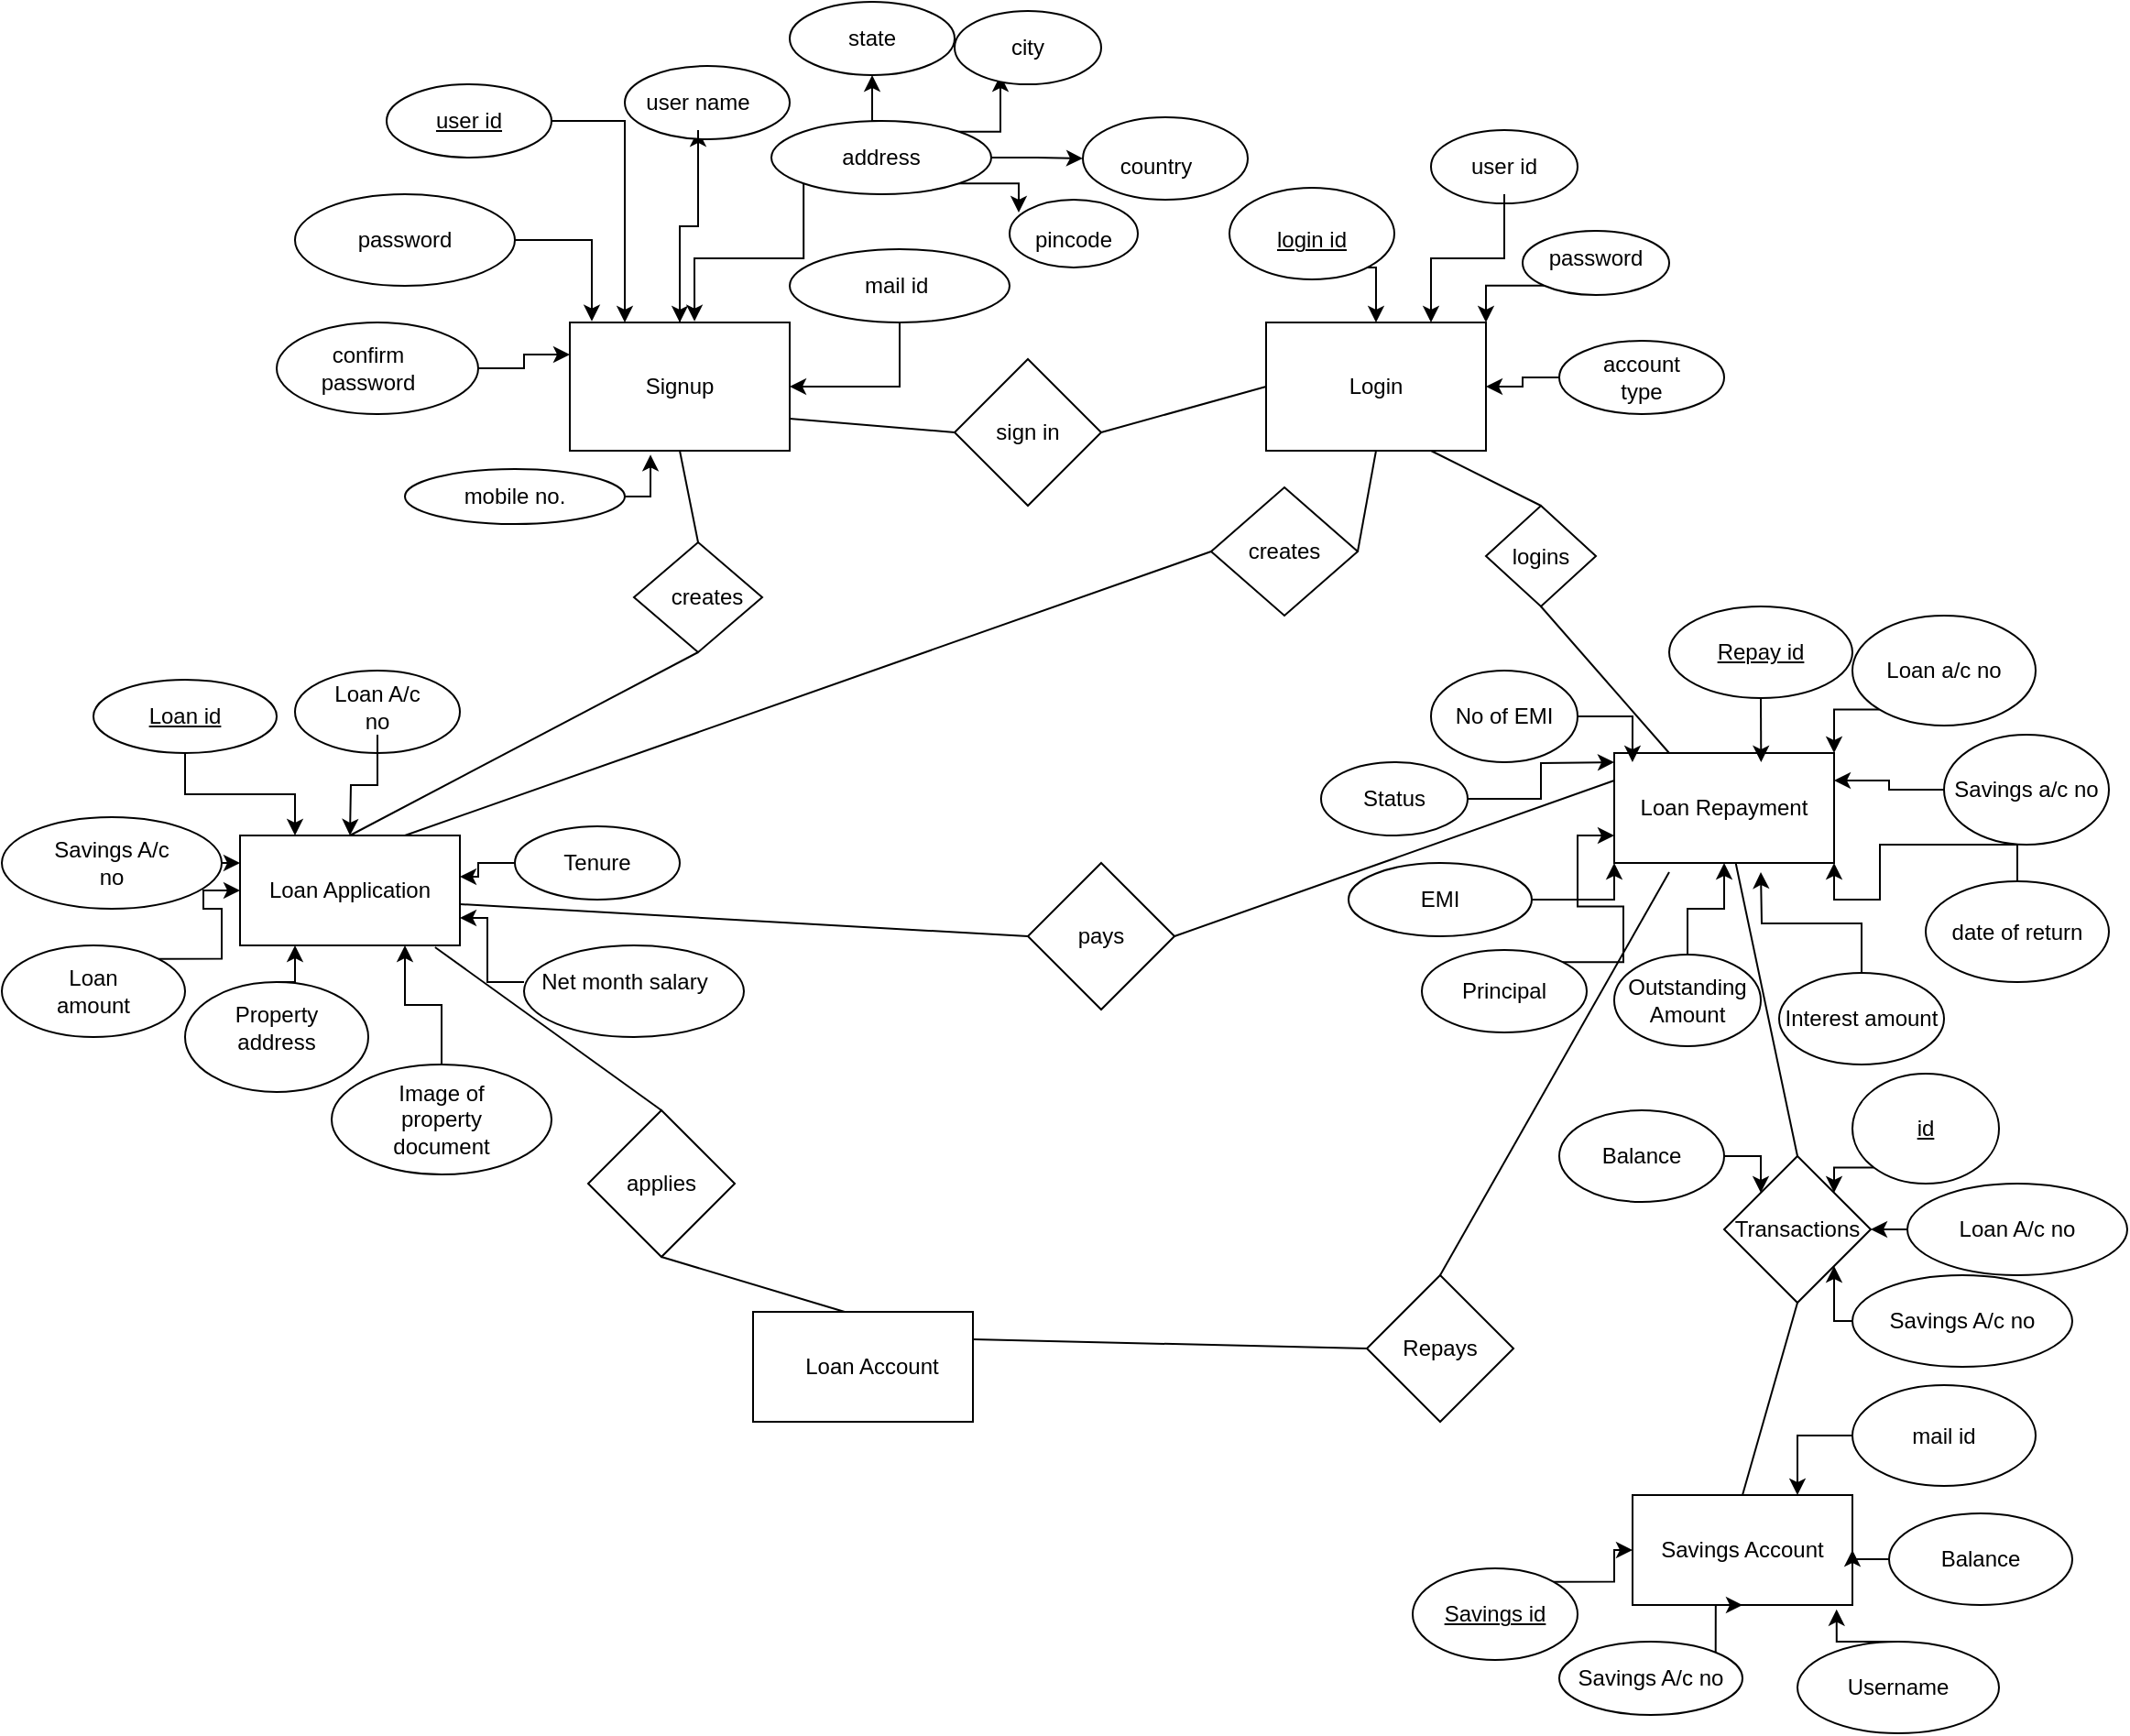 <mxfile version="20.0.4" type="device"><diagram id="R2lEEEUBdFMjLlhIrx00" name="Page-1"><mxGraphModel dx="2071" dy="1734" grid="1" gridSize="10" guides="1" tooltips="1" connect="1" arrows="1" fold="1" page="1" pageScale="1" pageWidth="850" pageHeight="1100" math="0" shadow="0" extFonts="Permanent Marker^https://fonts.googleapis.com/css?family=Permanent+Marker"><root><mxCell id="0"/><mxCell id="1" parent="0"/><mxCell id="KgPmgO-i1DSVX_klWSCo-49" value="" style="edgeStyle=orthogonalEdgeStyle;rounded=0;orthogonalLoop=1;jettySize=auto;html=1;" edge="1" parent="1" source="KgPmgO-i1DSVX_klWSCo-2" target="KgPmgO-i1DSVX_klWSCo-24"><mxGeometry relative="1" as="geometry"/></mxCell><mxCell id="KgPmgO-i1DSVX_klWSCo-2" value="" style="rounded=0;whiteSpace=wrap;html=1;" vertex="1" parent="1"><mxGeometry x="160" y="110" width="120" height="70" as="geometry"/></mxCell><mxCell id="KgPmgO-i1DSVX_klWSCo-3" value="" style="rounded=0;whiteSpace=wrap;html=1;" vertex="1" parent="1"><mxGeometry x="540" y="110" width="120" height="70" as="geometry"/></mxCell><mxCell id="KgPmgO-i1DSVX_klWSCo-4" value="" style="rounded=0;whiteSpace=wrap;html=1;" vertex="1" parent="1"><mxGeometry x="260" y="650" width="120" height="60" as="geometry"/></mxCell><mxCell id="KgPmgO-i1DSVX_klWSCo-5" value="Savings Account" style="rounded=0;whiteSpace=wrap;html=1;" vertex="1" parent="1"><mxGeometry x="740" y="750" width="120" height="60" as="geometry"/></mxCell><mxCell id="KgPmgO-i1DSVX_klWSCo-6" value="" style="rounded=0;whiteSpace=wrap;html=1;" vertex="1" parent="1"><mxGeometry x="-20" y="390" width="120" height="60" as="geometry"/></mxCell><mxCell id="KgPmgO-i1DSVX_klWSCo-7" value="" style="rounded=0;whiteSpace=wrap;html=1;" vertex="1" parent="1"><mxGeometry x="730" y="345" width="120" height="60" as="geometry"/></mxCell><mxCell id="KgPmgO-i1DSVX_klWSCo-8" value="Transactions" style="rhombus;whiteSpace=wrap;html=1;" vertex="1" parent="1"><mxGeometry x="790" y="565" width="80" height="80" as="geometry"/></mxCell><mxCell id="KgPmgO-i1DSVX_klWSCo-9" value="Signup" style="text;html=1;strokeColor=none;fillColor=none;align=center;verticalAlign=middle;whiteSpace=wrap;rounded=0;" vertex="1" parent="1"><mxGeometry x="190" y="130" width="60" height="30" as="geometry"/></mxCell><mxCell id="KgPmgO-i1DSVX_klWSCo-10" value="Login" style="text;html=1;strokeColor=none;fillColor=none;align=center;verticalAlign=middle;whiteSpace=wrap;rounded=0;" vertex="1" parent="1"><mxGeometry x="570" y="130" width="60" height="30" as="geometry"/></mxCell><mxCell id="KgPmgO-i1DSVX_klWSCo-11" value="Loan Application" style="text;html=1;strokeColor=none;fillColor=none;align=center;verticalAlign=middle;whiteSpace=wrap;rounded=0;" vertex="1" parent="1"><mxGeometry x="-20" y="405" width="120" height="30" as="geometry"/></mxCell><mxCell id="KgPmgO-i1DSVX_klWSCo-12" value="Loan Repayment" style="text;html=1;strokeColor=none;fillColor=none;align=center;verticalAlign=middle;whiteSpace=wrap;rounded=0;" vertex="1" parent="1"><mxGeometry x="740" y="360" width="100" height="30" as="geometry"/></mxCell><mxCell id="KgPmgO-i1DSVX_klWSCo-13" value="Loan Account" style="text;html=1;strokeColor=none;fillColor=none;align=center;verticalAlign=middle;whiteSpace=wrap;rounded=0;" vertex="1" parent="1"><mxGeometry x="275" y="665" width="100" height="30" as="geometry"/></mxCell><mxCell id="KgPmgO-i1DSVX_klWSCo-56" style="edgeStyle=orthogonalEdgeStyle;rounded=0;orthogonalLoop=1;jettySize=auto;html=1;exitX=1;exitY=0.5;exitDx=0;exitDy=0;entryX=0.25;entryY=0;entryDx=0;entryDy=0;" edge="1" parent="1" source="KgPmgO-i1DSVX_klWSCo-16" target="KgPmgO-i1DSVX_klWSCo-2"><mxGeometry relative="1" as="geometry"/></mxCell><mxCell id="KgPmgO-i1DSVX_klWSCo-16" value="" style="ellipse;whiteSpace=wrap;html=1;" vertex="1" parent="1"><mxGeometry x="60" y="-20" width="90" height="40" as="geometry"/></mxCell><mxCell id="KgPmgO-i1DSVX_klWSCo-17" value="" style="ellipse;whiteSpace=wrap;html=1;" vertex="1" parent="1"><mxGeometry x="190" y="-30" width="90" height="40" as="geometry"/></mxCell><mxCell id="KgPmgO-i1DSVX_klWSCo-51" style="edgeStyle=orthogonalEdgeStyle;rounded=0;orthogonalLoop=1;jettySize=auto;html=1;exitX=1;exitY=0.5;exitDx=0;exitDy=0;entryX=0.367;entryY=1.031;entryDx=0;entryDy=0;entryPerimeter=0;" edge="1" parent="1" source="KgPmgO-i1DSVX_klWSCo-18" target="KgPmgO-i1DSVX_klWSCo-2"><mxGeometry relative="1" as="geometry"/></mxCell><mxCell id="KgPmgO-i1DSVX_klWSCo-18" value="" style="ellipse;whiteSpace=wrap;html=1;" vertex="1" parent="1"><mxGeometry x="70" y="190" width="120" height="30" as="geometry"/></mxCell><mxCell id="KgPmgO-i1DSVX_klWSCo-55" style="edgeStyle=orthogonalEdgeStyle;rounded=0;orthogonalLoop=1;jettySize=auto;html=1;exitX=1;exitY=0.5;exitDx=0;exitDy=0;entryX=0.1;entryY=-0.009;entryDx=0;entryDy=0;entryPerimeter=0;" edge="1" parent="1" source="KgPmgO-i1DSVX_klWSCo-19" target="KgPmgO-i1DSVX_klWSCo-2"><mxGeometry relative="1" as="geometry"/></mxCell><mxCell id="KgPmgO-i1DSVX_klWSCo-19" value="" style="ellipse;whiteSpace=wrap;html=1;" vertex="1" parent="1"><mxGeometry x="10" y="40" width="120" height="50" as="geometry"/></mxCell><mxCell id="KgPmgO-i1DSVX_klWSCo-54" style="edgeStyle=orthogonalEdgeStyle;rounded=0;orthogonalLoop=1;jettySize=auto;html=1;entryX=0;entryY=0.25;entryDx=0;entryDy=0;" edge="1" parent="1" source="KgPmgO-i1DSVX_klWSCo-20" target="KgPmgO-i1DSVX_klWSCo-2"><mxGeometry relative="1" as="geometry"/></mxCell><mxCell id="KgPmgO-i1DSVX_klWSCo-20" value="" style="ellipse;whiteSpace=wrap;html=1;" vertex="1" parent="1"><mxGeometry y="110" width="110" height="50" as="geometry"/></mxCell><mxCell id="KgPmgO-i1DSVX_klWSCo-21" value="confirm password" style="text;html=1;strokeColor=none;fillColor=none;align=center;verticalAlign=middle;whiteSpace=wrap;rounded=0;" vertex="1" parent="1"><mxGeometry x="20" y="120" width="60" height="30" as="geometry"/></mxCell><mxCell id="KgPmgO-i1DSVX_klWSCo-22" value="password" style="text;html=1;strokeColor=none;fillColor=none;align=center;verticalAlign=middle;whiteSpace=wrap;rounded=0;" vertex="1" parent="1"><mxGeometry x="40" y="50" width="60" height="30" as="geometry"/></mxCell><mxCell id="KgPmgO-i1DSVX_klWSCo-23" value="&lt;u&gt;user id&lt;/u&gt;" style="text;html=1;strokeColor=none;fillColor=none;align=center;verticalAlign=middle;whiteSpace=wrap;rounded=0;" vertex="1" parent="1"><mxGeometry x="75" y="-15" width="60" height="30" as="geometry"/></mxCell><mxCell id="KgPmgO-i1DSVX_klWSCo-47" style="edgeStyle=orthogonalEdgeStyle;rounded=0;orthogonalLoop=1;jettySize=auto;html=1;exitX=0.5;exitY=1;exitDx=0;exitDy=0;entryX=0.5;entryY=0;entryDx=0;entryDy=0;" edge="1" parent="1" source="KgPmgO-i1DSVX_klWSCo-24" target="KgPmgO-i1DSVX_klWSCo-2"><mxGeometry relative="1" as="geometry"/></mxCell><mxCell id="KgPmgO-i1DSVX_klWSCo-24" value="user name" style="text;html=1;strokeColor=none;fillColor=none;align=center;verticalAlign=middle;whiteSpace=wrap;rounded=0;" vertex="1" parent="1"><mxGeometry x="200" y="-25" width="60" height="30" as="geometry"/></mxCell><mxCell id="KgPmgO-i1DSVX_klWSCo-25" value="mobile no." style="text;html=1;strokeColor=none;fillColor=none;align=center;verticalAlign=middle;whiteSpace=wrap;rounded=0;" vertex="1" parent="1"><mxGeometry x="100" y="190" width="60" height="30" as="geometry"/></mxCell><mxCell id="KgPmgO-i1DSVX_klWSCo-58" style="edgeStyle=orthogonalEdgeStyle;rounded=0;orthogonalLoop=1;jettySize=auto;html=1;entryX=1;entryY=0.5;entryDx=0;entryDy=0;" edge="1" parent="1" source="KgPmgO-i1DSVX_klWSCo-26" target="KgPmgO-i1DSVX_klWSCo-2"><mxGeometry relative="1" as="geometry"/></mxCell><mxCell id="KgPmgO-i1DSVX_klWSCo-26" value="" style="ellipse;whiteSpace=wrap;html=1;" vertex="1" parent="1"><mxGeometry x="280" y="70" width="120" height="40" as="geometry"/></mxCell><mxCell id="KgPmgO-i1DSVX_klWSCo-27" value="mail id&amp;nbsp;" style="text;html=1;strokeColor=none;fillColor=none;align=center;verticalAlign=middle;whiteSpace=wrap;rounded=0;" vertex="1" parent="1"><mxGeometry x="310" y="75" width="60" height="30" as="geometry"/></mxCell><mxCell id="KgPmgO-i1DSVX_klWSCo-34" style="edgeStyle=orthogonalEdgeStyle;rounded=0;orthogonalLoop=1;jettySize=auto;html=1;exitX=0.5;exitY=0;exitDx=0;exitDy=0;entryX=0.5;entryY=1;entryDx=0;entryDy=0;" edge="1" parent="1" source="KgPmgO-i1DSVX_klWSCo-28" target="KgPmgO-i1DSVX_klWSCo-32"><mxGeometry relative="1" as="geometry"/></mxCell><mxCell id="KgPmgO-i1DSVX_klWSCo-39" style="edgeStyle=orthogonalEdgeStyle;rounded=0;orthogonalLoop=1;jettySize=auto;html=1;exitX=1;exitY=0;exitDx=0;exitDy=0;entryX=0.25;entryY=1;entryDx=0;entryDy=0;" edge="1" parent="1" source="KgPmgO-i1DSVX_klWSCo-28" target="KgPmgO-i1DSVX_klWSCo-36"><mxGeometry relative="1" as="geometry"/></mxCell><mxCell id="KgPmgO-i1DSVX_klWSCo-43" style="edgeStyle=orthogonalEdgeStyle;rounded=0;orthogonalLoop=1;jettySize=auto;html=1;exitX=1;exitY=0.5;exitDx=0;exitDy=0;entryX=0;entryY=0.5;entryDx=0;entryDy=0;" edge="1" parent="1" source="KgPmgO-i1DSVX_klWSCo-28" target="KgPmgO-i1DSVX_klWSCo-37"><mxGeometry relative="1" as="geometry"/></mxCell><mxCell id="KgPmgO-i1DSVX_klWSCo-46" style="edgeStyle=orthogonalEdgeStyle;rounded=0;orthogonalLoop=1;jettySize=auto;html=1;exitX=1;exitY=1;exitDx=0;exitDy=0;entryX=0;entryY=0;entryDx=0;entryDy=0;" edge="1" parent="1" source="KgPmgO-i1DSVX_klWSCo-28" target="KgPmgO-i1DSVX_klWSCo-45"><mxGeometry relative="1" as="geometry"/></mxCell><mxCell id="KgPmgO-i1DSVX_klWSCo-48" style="edgeStyle=orthogonalEdgeStyle;rounded=0;orthogonalLoop=1;jettySize=auto;html=1;exitX=0;exitY=1;exitDx=0;exitDy=0;entryX=0.567;entryY=-0.009;entryDx=0;entryDy=0;entryPerimeter=0;" edge="1" parent="1" source="KgPmgO-i1DSVX_klWSCo-28" target="KgPmgO-i1DSVX_klWSCo-2"><mxGeometry relative="1" as="geometry"><mxPoint x="230" y="100" as="targetPoint"/></mxGeometry></mxCell><mxCell id="KgPmgO-i1DSVX_klWSCo-28" value="" style="ellipse;whiteSpace=wrap;html=1;" vertex="1" parent="1"><mxGeometry x="270" width="120" height="40" as="geometry"/></mxCell><mxCell id="KgPmgO-i1DSVX_klWSCo-29" value="address" style="text;html=1;strokeColor=none;fillColor=none;align=center;verticalAlign=middle;whiteSpace=wrap;rounded=0;" vertex="1" parent="1"><mxGeometry x="300" y="5" width="60" height="30" as="geometry"/></mxCell><mxCell id="KgPmgO-i1DSVX_klWSCo-32" value="state" style="ellipse;whiteSpace=wrap;html=1;" vertex="1" parent="1"><mxGeometry x="280" y="-65" width="90" height="40" as="geometry"/></mxCell><mxCell id="KgPmgO-i1DSVX_klWSCo-35" value="" style="ellipse;whiteSpace=wrap;html=1;" vertex="1" parent="1"><mxGeometry x="370" y="-60" width="80" height="40" as="geometry"/></mxCell><mxCell id="KgPmgO-i1DSVX_klWSCo-36" value="city" style="text;html=1;strokeColor=none;fillColor=none;align=center;verticalAlign=middle;whiteSpace=wrap;rounded=0;" vertex="1" parent="1"><mxGeometry x="380" y="-55" width="60" height="30" as="geometry"/></mxCell><mxCell id="KgPmgO-i1DSVX_klWSCo-37" value="" style="ellipse;whiteSpace=wrap;html=1;" vertex="1" parent="1"><mxGeometry x="440" y="-2" width="90" height="45" as="geometry"/></mxCell><mxCell id="KgPmgO-i1DSVX_klWSCo-38" value="country" style="text;html=1;strokeColor=none;fillColor=none;align=center;verticalAlign=middle;whiteSpace=wrap;rounded=0;" vertex="1" parent="1"><mxGeometry x="450" y="10" width="60" height="30" as="geometry"/></mxCell><mxCell id="KgPmgO-i1DSVX_klWSCo-44" value="" style="ellipse;whiteSpace=wrap;html=1;" vertex="1" parent="1"><mxGeometry x="400" y="43" width="70" height="37" as="geometry"/></mxCell><mxCell id="KgPmgO-i1DSVX_klWSCo-45" value="pincode" style="text;html=1;strokeColor=none;fillColor=none;align=center;verticalAlign=middle;whiteSpace=wrap;rounded=0;" vertex="1" parent="1"><mxGeometry x="405" y="50" width="60" height="30" as="geometry"/></mxCell><mxCell id="KgPmgO-i1DSVX_klWSCo-88" style="edgeStyle=orthogonalEdgeStyle;rounded=0;orthogonalLoop=1;jettySize=auto;html=1;exitX=0.5;exitY=1;exitDx=0;exitDy=0;entryX=0.25;entryY=0;entryDx=0;entryDy=0;" edge="1" parent="1" source="KgPmgO-i1DSVX_klWSCo-59" target="KgPmgO-i1DSVX_klWSCo-6"><mxGeometry relative="1" as="geometry"/></mxCell><mxCell id="KgPmgO-i1DSVX_klWSCo-59" value="" style="ellipse;whiteSpace=wrap;html=1;" vertex="1" parent="1"><mxGeometry x="-100" y="305" width="100" height="40" as="geometry"/></mxCell><mxCell id="KgPmgO-i1DSVX_klWSCo-60" value="" style="ellipse;whiteSpace=wrap;html=1;" vertex="1" parent="1"><mxGeometry x="10" y="300" width="90" height="45" as="geometry"/></mxCell><mxCell id="KgPmgO-i1DSVX_klWSCo-102" style="edgeStyle=orthogonalEdgeStyle;rounded=0;orthogonalLoop=1;jettySize=auto;html=1;exitX=1;exitY=0.5;exitDx=0;exitDy=0;entryX=0;entryY=0;entryDx=0;entryDy=0;" edge="1" parent="1" source="KgPmgO-i1DSVX_klWSCo-61" target="KgPmgO-i1DSVX_klWSCo-11"><mxGeometry relative="1" as="geometry"/></mxCell><mxCell id="KgPmgO-i1DSVX_klWSCo-61" value="" style="ellipse;whiteSpace=wrap;html=1;" vertex="1" parent="1"><mxGeometry x="-150" y="380" width="120" height="50" as="geometry"/></mxCell><mxCell id="KgPmgO-i1DSVX_klWSCo-62" value="" style="rhombus;whiteSpace=wrap;html=1;" vertex="1" parent="1"><mxGeometry x="195" y="230" width="70" height="60" as="geometry"/></mxCell><mxCell id="KgPmgO-i1DSVX_klWSCo-63" value="" style="endArrow=none;html=1;rounded=0;entryX=0.5;entryY=1;entryDx=0;entryDy=0;exitX=0.5;exitY=0;exitDx=0;exitDy=0;" edge="1" parent="1" source="KgPmgO-i1DSVX_klWSCo-62" target="KgPmgO-i1DSVX_klWSCo-2"><mxGeometry width="50" height="50" relative="1" as="geometry"><mxPoint x="210" y="240" as="sourcePoint"/><mxPoint x="260" y="190" as="targetPoint"/></mxGeometry></mxCell><mxCell id="KgPmgO-i1DSVX_klWSCo-64" value="" style="endArrow=none;html=1;rounded=0;entryX=0.5;entryY=1;entryDx=0;entryDy=0;exitX=0.5;exitY=0;exitDx=0;exitDy=0;" edge="1" parent="1" source="KgPmgO-i1DSVX_klWSCo-6" target="KgPmgO-i1DSVX_klWSCo-62"><mxGeometry width="50" height="50" relative="1" as="geometry"><mxPoint x="210" y="340" as="sourcePoint"/><mxPoint x="260" y="290" as="targetPoint"/></mxGeometry></mxCell><mxCell id="KgPmgO-i1DSVX_klWSCo-65" value="creates" style="text;html=1;strokeColor=none;fillColor=none;align=center;verticalAlign=middle;whiteSpace=wrap;rounded=0;" vertex="1" parent="1"><mxGeometry x="205" y="245" width="60" height="30" as="geometry"/></mxCell><mxCell id="KgPmgO-i1DSVX_klWSCo-66" value="" style="rhombus;whiteSpace=wrap;html=1;" vertex="1" parent="1"><mxGeometry x="370" y="130" width="80" height="80" as="geometry"/></mxCell><mxCell id="KgPmgO-i1DSVX_klWSCo-67" value="sign in" style="text;html=1;strokeColor=none;fillColor=none;align=center;verticalAlign=middle;whiteSpace=wrap;rounded=0;" vertex="1" parent="1"><mxGeometry x="380" y="155" width="60" height="30" as="geometry"/></mxCell><mxCell id="KgPmgO-i1DSVX_klWSCo-68" value="" style="endArrow=none;html=1;rounded=0;exitX=1;exitY=0.75;exitDx=0;exitDy=0;entryX=0;entryY=0.5;entryDx=0;entryDy=0;" edge="1" parent="1" source="KgPmgO-i1DSVX_klWSCo-2" target="KgPmgO-i1DSVX_klWSCo-66"><mxGeometry width="50" height="50" relative="1" as="geometry"><mxPoint x="310" y="210" as="sourcePoint"/><mxPoint x="360" y="160" as="targetPoint"/></mxGeometry></mxCell><mxCell id="KgPmgO-i1DSVX_klWSCo-69" value="" style="endArrow=none;html=1;rounded=0;exitX=1;exitY=0.5;exitDx=0;exitDy=0;entryX=0;entryY=0.5;entryDx=0;entryDy=0;" edge="1" parent="1" source="KgPmgO-i1DSVX_klWSCo-66" target="KgPmgO-i1DSVX_klWSCo-3"><mxGeometry width="50" height="50" relative="1" as="geometry"><mxPoint x="460" y="200" as="sourcePoint"/><mxPoint x="510" y="150" as="targetPoint"/></mxGeometry></mxCell><mxCell id="KgPmgO-i1DSVX_klWSCo-70" value="" style="rhombus;whiteSpace=wrap;html=1;" vertex="1" parent="1"><mxGeometry x="510" y="200" width="80" height="70" as="geometry"/></mxCell><mxCell id="KgPmgO-i1DSVX_klWSCo-71" value="creates" style="text;html=1;strokeColor=none;fillColor=none;align=center;verticalAlign=middle;whiteSpace=wrap;rounded=0;" vertex="1" parent="1"><mxGeometry x="520" y="220" width="60" height="30" as="geometry"/></mxCell><mxCell id="KgPmgO-i1DSVX_klWSCo-72" value="" style="endArrow=none;html=1;rounded=0;entryX=0.5;entryY=1;entryDx=0;entryDy=0;exitX=1;exitY=0.5;exitDx=0;exitDy=0;" edge="1" parent="1" source="KgPmgO-i1DSVX_klWSCo-70" target="KgPmgO-i1DSVX_klWSCo-3"><mxGeometry width="50" height="50" relative="1" as="geometry"><mxPoint x="580" y="220" as="sourcePoint"/><mxPoint x="630" y="170" as="targetPoint"/></mxGeometry></mxCell><mxCell id="KgPmgO-i1DSVX_klWSCo-73" value="" style="endArrow=none;html=1;rounded=0;entryX=0;entryY=0.5;entryDx=0;entryDy=0;exitX=0.75;exitY=0;exitDx=0;exitDy=0;" edge="1" parent="1" source="KgPmgO-i1DSVX_klWSCo-6" target="KgPmgO-i1DSVX_klWSCo-70"><mxGeometry width="50" height="50" relative="1" as="geometry"><mxPoint x="500" y="310" as="sourcePoint"/><mxPoint x="540" y="270" as="targetPoint"/></mxGeometry></mxCell><mxCell id="KgPmgO-i1DSVX_klWSCo-74" value="&lt;u&gt;Loan id&lt;/u&gt;" style="text;html=1;strokeColor=none;fillColor=none;align=center;verticalAlign=middle;whiteSpace=wrap;rounded=0;" vertex="1" parent="1"><mxGeometry x="-80" y="310" width="60" height="30" as="geometry"/></mxCell><mxCell id="KgPmgO-i1DSVX_klWSCo-89" style="edgeStyle=orthogonalEdgeStyle;rounded=0;orthogonalLoop=1;jettySize=auto;html=1;" edge="1" parent="1" source="KgPmgO-i1DSVX_klWSCo-75"><mxGeometry relative="1" as="geometry"><mxPoint x="40" y="390" as="targetPoint"/></mxGeometry></mxCell><mxCell id="KgPmgO-i1DSVX_klWSCo-75" value="Loan A/c no" style="text;html=1;strokeColor=none;fillColor=none;align=center;verticalAlign=middle;whiteSpace=wrap;rounded=0;" vertex="1" parent="1"><mxGeometry x="25" y="305" width="60" height="30" as="geometry"/></mxCell><mxCell id="KgPmgO-i1DSVX_klWSCo-76" value="Savings A/c no" style="text;html=1;strokeColor=none;fillColor=none;align=center;verticalAlign=middle;whiteSpace=wrap;rounded=0;" vertex="1" parent="1"><mxGeometry x="-130" y="390" width="80" height="30" as="geometry"/></mxCell><mxCell id="KgPmgO-i1DSVX_klWSCo-101" style="edgeStyle=orthogonalEdgeStyle;rounded=0;orthogonalLoop=1;jettySize=auto;html=1;exitX=1;exitY=0;exitDx=0;exitDy=0;" edge="1" parent="1" source="KgPmgO-i1DSVX_klWSCo-78" target="KgPmgO-i1DSVX_klWSCo-6"><mxGeometry relative="1" as="geometry"/></mxCell><mxCell id="KgPmgO-i1DSVX_klWSCo-78" value="" style="ellipse;whiteSpace=wrap;html=1;" vertex="1" parent="1"><mxGeometry x="-150" y="450" width="100" height="50" as="geometry"/></mxCell><mxCell id="KgPmgO-i1DSVX_klWSCo-79" value="Loan amount" style="text;html=1;strokeColor=none;fillColor=none;align=center;verticalAlign=middle;whiteSpace=wrap;rounded=0;" vertex="1" parent="1"><mxGeometry x="-130" y="460" width="60" height="30" as="geometry"/></mxCell><mxCell id="KgPmgO-i1DSVX_klWSCo-100" style="edgeStyle=orthogonalEdgeStyle;rounded=0;orthogonalLoop=1;jettySize=auto;html=1;exitX=0.5;exitY=0;exitDx=0;exitDy=0;entryX=0.25;entryY=1;entryDx=0;entryDy=0;" edge="1" parent="1" source="KgPmgO-i1DSVX_klWSCo-80" target="KgPmgO-i1DSVX_klWSCo-6"><mxGeometry relative="1" as="geometry"/></mxCell><mxCell id="KgPmgO-i1DSVX_klWSCo-80" value="" style="ellipse;whiteSpace=wrap;html=1;" vertex="1" parent="1"><mxGeometry x="-50" y="470" width="100" height="60" as="geometry"/></mxCell><mxCell id="KgPmgO-i1DSVX_klWSCo-81" value="Property address" style="text;html=1;strokeColor=none;fillColor=none;align=center;verticalAlign=middle;whiteSpace=wrap;rounded=0;" vertex="1" parent="1"><mxGeometry x="-30" y="480" width="60" height="30" as="geometry"/></mxCell><mxCell id="KgPmgO-i1DSVX_klWSCo-105" style="edgeStyle=orthogonalEdgeStyle;rounded=0;orthogonalLoop=1;jettySize=auto;html=1;entryX=1;entryY=0.25;entryDx=0;entryDy=0;" edge="1" parent="1" source="KgPmgO-i1DSVX_klWSCo-82" target="KgPmgO-i1DSVX_klWSCo-11"><mxGeometry relative="1" as="geometry"/></mxCell><mxCell id="KgPmgO-i1DSVX_klWSCo-82" value="" style="ellipse;whiteSpace=wrap;html=1;" vertex="1" parent="1"><mxGeometry x="130" y="385" width="90" height="40" as="geometry"/></mxCell><mxCell id="KgPmgO-i1DSVX_klWSCo-83" value="Tenure" style="text;html=1;strokeColor=none;fillColor=none;align=center;verticalAlign=middle;whiteSpace=wrap;rounded=0;" vertex="1" parent="1"><mxGeometry x="145" y="390" width="60" height="30" as="geometry"/></mxCell><mxCell id="KgPmgO-i1DSVX_klWSCo-84" value="" style="ellipse;whiteSpace=wrap;html=1;" vertex="1" parent="1"><mxGeometry x="135" y="450" width="120" height="50" as="geometry"/></mxCell><mxCell id="KgPmgO-i1DSVX_klWSCo-98" style="edgeStyle=orthogonalEdgeStyle;rounded=0;orthogonalLoop=1;jettySize=auto;html=1;entryX=1;entryY=0.75;entryDx=0;entryDy=0;" edge="1" parent="1" source="KgPmgO-i1DSVX_klWSCo-85" target="KgPmgO-i1DSVX_klWSCo-6"><mxGeometry relative="1" as="geometry"/></mxCell><mxCell id="KgPmgO-i1DSVX_klWSCo-85" value="Net month salary" style="text;html=1;strokeColor=none;fillColor=none;align=center;verticalAlign=middle;whiteSpace=wrap;rounded=0;" vertex="1" parent="1"><mxGeometry x="135" y="455" width="110" height="30" as="geometry"/></mxCell><mxCell id="KgPmgO-i1DSVX_klWSCo-99" style="edgeStyle=orthogonalEdgeStyle;rounded=0;orthogonalLoop=1;jettySize=auto;html=1;entryX=0.75;entryY=1;entryDx=0;entryDy=0;" edge="1" parent="1" source="KgPmgO-i1DSVX_klWSCo-86" target="KgPmgO-i1DSVX_klWSCo-6"><mxGeometry relative="1" as="geometry"/></mxCell><mxCell id="KgPmgO-i1DSVX_klWSCo-86" value="" style="ellipse;whiteSpace=wrap;html=1;" vertex="1" parent="1"><mxGeometry x="30" y="515" width="120" height="60" as="geometry"/></mxCell><mxCell id="KgPmgO-i1DSVX_klWSCo-87" value="Image of property document" style="text;html=1;strokeColor=none;fillColor=none;align=center;verticalAlign=middle;whiteSpace=wrap;rounded=0;" vertex="1" parent="1"><mxGeometry x="50" y="530" width="80" height="30" as="geometry"/></mxCell><mxCell id="KgPmgO-i1DSVX_klWSCo-106" value="" style="rhombus;whiteSpace=wrap;html=1;" vertex="1" parent="1"><mxGeometry x="170" y="540" width="80" height="80" as="geometry"/></mxCell><mxCell id="KgPmgO-i1DSVX_klWSCo-107" value="applies" style="text;html=1;strokeColor=none;fillColor=none;align=center;verticalAlign=middle;whiteSpace=wrap;rounded=0;" vertex="1" parent="1"><mxGeometry x="180" y="565" width="60" height="30" as="geometry"/></mxCell><mxCell id="KgPmgO-i1DSVX_klWSCo-108" value="" style="endArrow=none;html=1;rounded=0;entryX=0.887;entryY=1.017;entryDx=0;entryDy=0;entryPerimeter=0;" edge="1" parent="1" target="KgPmgO-i1DSVX_klWSCo-6"><mxGeometry width="50" height="50" relative="1" as="geometry"><mxPoint x="210" y="540" as="sourcePoint"/><mxPoint x="300" y="520" as="targetPoint"/></mxGeometry></mxCell><mxCell id="KgPmgO-i1DSVX_klWSCo-109" value="" style="endArrow=none;html=1;rounded=0;entryX=0.5;entryY=1;entryDx=0;entryDy=0;" edge="1" parent="1" target="KgPmgO-i1DSVX_klWSCo-106"><mxGeometry width="50" height="50" relative="1" as="geometry"><mxPoint x="310" y="650" as="sourcePoint"/><mxPoint x="370" y="570" as="targetPoint"/></mxGeometry></mxCell><mxCell id="KgPmgO-i1DSVX_klWSCo-124" style="edgeStyle=orthogonalEdgeStyle;rounded=0;orthogonalLoop=1;jettySize=auto;html=1;exitX=0;exitY=1;exitDx=0;exitDy=0;entryX=1;entryY=0;entryDx=0;entryDy=0;" edge="1" parent="1" source="KgPmgO-i1DSVX_klWSCo-110" target="KgPmgO-i1DSVX_klWSCo-3"><mxGeometry relative="1" as="geometry"/></mxCell><mxCell id="KgPmgO-i1DSVX_klWSCo-110" value="" style="ellipse;whiteSpace=wrap;html=1;" vertex="1" parent="1"><mxGeometry x="680" y="60" width="80" height="35" as="geometry"/></mxCell><mxCell id="KgPmgO-i1DSVX_klWSCo-111" value="" style="ellipse;whiteSpace=wrap;html=1;" vertex="1" parent="1"><mxGeometry x="630" y="5" width="80" height="40" as="geometry"/></mxCell><mxCell id="KgPmgO-i1DSVX_klWSCo-126" style="edgeStyle=orthogonalEdgeStyle;rounded=0;orthogonalLoop=1;jettySize=auto;html=1;exitX=0;exitY=0.5;exitDx=0;exitDy=0;" edge="1" parent="1" source="KgPmgO-i1DSVX_klWSCo-112" target="KgPmgO-i1DSVX_klWSCo-3"><mxGeometry relative="1" as="geometry"/></mxCell><mxCell id="KgPmgO-i1DSVX_klWSCo-112" value="" style="ellipse;whiteSpace=wrap;html=1;" vertex="1" parent="1"><mxGeometry x="700" y="120" width="90" height="40" as="geometry"/></mxCell><mxCell id="KgPmgO-i1DSVX_klWSCo-113" value="" style="ellipse;whiteSpace=wrap;html=1;" vertex="1" parent="1"><mxGeometry x="520" y="36.5" width="90" height="50" as="geometry"/></mxCell><mxCell id="KgPmgO-i1DSVX_klWSCo-128" style="edgeStyle=orthogonalEdgeStyle;rounded=0;orthogonalLoop=1;jettySize=auto;html=1;exitX=1;exitY=1;exitDx=0;exitDy=0;entryX=0.5;entryY=0;entryDx=0;entryDy=0;" edge="1" parent="1" source="KgPmgO-i1DSVX_klWSCo-115" target="KgPmgO-i1DSVX_klWSCo-3"><mxGeometry relative="1" as="geometry"/></mxCell><mxCell id="KgPmgO-i1DSVX_klWSCo-115" value="&lt;u&gt;login id&lt;/u&gt;" style="text;html=1;strokeColor=none;fillColor=none;align=center;verticalAlign=middle;whiteSpace=wrap;rounded=0;" vertex="1" parent="1"><mxGeometry x="535" y="50" width="60" height="30" as="geometry"/></mxCell><mxCell id="KgPmgO-i1DSVX_klWSCo-121" style="edgeStyle=orthogonalEdgeStyle;rounded=0;orthogonalLoop=1;jettySize=auto;html=1;entryX=0.75;entryY=0;entryDx=0;entryDy=0;" edge="1" parent="1" source="KgPmgO-i1DSVX_klWSCo-116" target="KgPmgO-i1DSVX_klWSCo-3"><mxGeometry relative="1" as="geometry"/></mxCell><mxCell id="KgPmgO-i1DSVX_klWSCo-116" value="user id" style="text;html=1;strokeColor=none;fillColor=none;align=center;verticalAlign=middle;whiteSpace=wrap;rounded=0;" vertex="1" parent="1"><mxGeometry x="640" y="10" width="60" height="30" as="geometry"/></mxCell><mxCell id="KgPmgO-i1DSVX_klWSCo-117" value="password" style="text;html=1;strokeColor=none;fillColor=none;align=center;verticalAlign=middle;whiteSpace=wrap;rounded=0;" vertex="1" parent="1"><mxGeometry x="690" y="60" width="60" height="30" as="geometry"/></mxCell><mxCell id="KgPmgO-i1DSVX_klWSCo-118" value="account type" style="text;html=1;strokeColor=none;fillColor=none;align=center;verticalAlign=middle;whiteSpace=wrap;rounded=0;" vertex="1" parent="1"><mxGeometry x="715" y="125" width="60" height="30" as="geometry"/></mxCell><mxCell id="KgPmgO-i1DSVX_klWSCo-129" value="Text" style="text;html=1;strokeColor=none;fillColor=none;align=center;verticalAlign=middle;whiteSpace=wrap;rounded=0;" vertex="1" parent="1"><mxGeometry x="420" y="430" width="60" height="30" as="geometry"/></mxCell><mxCell id="KgPmgO-i1DSVX_klWSCo-130" value="" style="rhombus;whiteSpace=wrap;html=1;" vertex="1" parent="1"><mxGeometry x="660" y="210" width="60" height="55" as="geometry"/></mxCell><mxCell id="KgPmgO-i1DSVX_klWSCo-131" value="logins" style="text;html=1;strokeColor=none;fillColor=none;align=center;verticalAlign=middle;whiteSpace=wrap;rounded=0;" vertex="1" parent="1"><mxGeometry x="660" y="223" width="60" height="30" as="geometry"/></mxCell><mxCell id="KgPmgO-i1DSVX_klWSCo-132" value="" style="endArrow=none;html=1;rounded=0;entryX=0.75;entryY=1;entryDx=0;entryDy=0;exitX=0.5;exitY=0;exitDx=0;exitDy=0;" edge="1" parent="1" source="KgPmgO-i1DSVX_klWSCo-130" target="KgPmgO-i1DSVX_klWSCo-3"><mxGeometry width="50" height="50" relative="1" as="geometry"><mxPoint x="640" y="240" as="sourcePoint"/><mxPoint x="690" y="190" as="targetPoint"/></mxGeometry></mxCell><mxCell id="KgPmgO-i1DSVX_klWSCo-133" value="" style="endArrow=none;html=1;rounded=0;entryX=0.5;entryY=1;entryDx=0;entryDy=0;exitX=0.25;exitY=0;exitDx=0;exitDy=0;" edge="1" parent="1" source="KgPmgO-i1DSVX_klWSCo-7" target="KgPmgO-i1DSVX_klWSCo-130"><mxGeometry width="50" height="50" relative="1" as="geometry"><mxPoint x="690" y="330" as="sourcePoint"/><mxPoint x="740" y="270" as="targetPoint"/></mxGeometry></mxCell><mxCell id="KgPmgO-i1DSVX_klWSCo-134" value="pays" style="rhombus;whiteSpace=wrap;html=1;" vertex="1" parent="1"><mxGeometry x="410" y="405" width="80" height="80" as="geometry"/></mxCell><mxCell id="KgPmgO-i1DSVX_klWSCo-135" value="" style="endArrow=none;html=1;rounded=0;exitX=1;exitY=0.75;exitDx=0;exitDy=0;entryX=0;entryY=0.5;entryDx=0;entryDy=0;" edge="1" parent="1" source="KgPmgO-i1DSVX_klWSCo-11" target="KgPmgO-i1DSVX_klWSCo-134"><mxGeometry width="50" height="50" relative="1" as="geometry"><mxPoint x="300" y="450" as="sourcePoint"/><mxPoint x="350" y="400" as="targetPoint"/></mxGeometry></mxCell><mxCell id="KgPmgO-i1DSVX_klWSCo-137" value="" style="endArrow=none;html=1;rounded=0;exitX=1;exitY=0.5;exitDx=0;exitDy=0;entryX=0;entryY=0.25;entryDx=0;entryDy=0;" edge="1" parent="1" source="KgPmgO-i1DSVX_klWSCo-134" target="KgPmgO-i1DSVX_klWSCo-7"><mxGeometry width="50" height="50" relative="1" as="geometry"><mxPoint x="500" y="450" as="sourcePoint"/><mxPoint x="550" y="400" as="targetPoint"/></mxGeometry></mxCell><mxCell id="KgPmgO-i1DSVX_klWSCo-151" style="edgeStyle=orthogonalEdgeStyle;rounded=0;orthogonalLoop=1;jettySize=auto;html=1;exitX=1;exitY=0.5;exitDx=0;exitDy=0;entryX=0;entryY=1;entryDx=0;entryDy=0;" edge="1" parent="1" source="KgPmgO-i1DSVX_klWSCo-138" target="KgPmgO-i1DSVX_klWSCo-7"><mxGeometry relative="1" as="geometry"/></mxCell><mxCell id="KgPmgO-i1DSVX_klWSCo-138" value="EMI" style="ellipse;whiteSpace=wrap;html=1;" vertex="1" parent="1"><mxGeometry x="585" y="405" width="100" height="40" as="geometry"/></mxCell><mxCell id="KgPmgO-i1DSVX_klWSCo-155" style="edgeStyle=orthogonalEdgeStyle;rounded=0;orthogonalLoop=1;jettySize=auto;html=1;exitX=0.5;exitY=0;exitDx=0;exitDy=0;entryX=1;entryY=1;entryDx=0;entryDy=0;" edge="1" parent="1" source="KgPmgO-i1DSVX_klWSCo-139" target="KgPmgO-i1DSVX_klWSCo-7"><mxGeometry relative="1" as="geometry"/></mxCell><mxCell id="KgPmgO-i1DSVX_klWSCo-139" value="date of return" style="ellipse;whiteSpace=wrap;html=1;" vertex="1" parent="1"><mxGeometry x="900" y="415" width="100" height="55" as="geometry"/></mxCell><mxCell id="KgPmgO-i1DSVX_klWSCo-156" style="edgeStyle=orthogonalEdgeStyle;rounded=0;orthogonalLoop=1;jettySize=auto;html=1;exitX=0;exitY=0.5;exitDx=0;exitDy=0;entryX=1;entryY=0.25;entryDx=0;entryDy=0;" edge="1" parent="1" source="KgPmgO-i1DSVX_klWSCo-140" target="KgPmgO-i1DSVX_klWSCo-7"><mxGeometry relative="1" as="geometry"><mxPoint x="860" y="364.824" as="targetPoint"/></mxGeometry></mxCell><mxCell id="KgPmgO-i1DSVX_klWSCo-140" value="Savings a/c no" style="ellipse;whiteSpace=wrap;html=1;" vertex="1" parent="1"><mxGeometry x="910" y="335" width="90" height="60" as="geometry"/></mxCell><mxCell id="KgPmgO-i1DSVX_klWSCo-157" style="edgeStyle=orthogonalEdgeStyle;rounded=0;orthogonalLoop=1;jettySize=auto;html=1;exitX=0;exitY=1;exitDx=0;exitDy=0;entryX=1;entryY=0;entryDx=0;entryDy=0;" edge="1" parent="1" source="KgPmgO-i1DSVX_klWSCo-141" target="KgPmgO-i1DSVX_klWSCo-7"><mxGeometry relative="1" as="geometry"/></mxCell><mxCell id="KgPmgO-i1DSVX_klWSCo-141" value="Loan a/c no" style="ellipse;whiteSpace=wrap;html=1;" vertex="1" parent="1"><mxGeometry x="860" y="270" width="100" height="60" as="geometry"/></mxCell><mxCell id="KgPmgO-i1DSVX_klWSCo-158" style="edgeStyle=orthogonalEdgeStyle;rounded=0;orthogonalLoop=1;jettySize=auto;html=1;exitX=0.5;exitY=1;exitDx=0;exitDy=0;entryX=0.668;entryY=0.083;entryDx=0;entryDy=0;entryPerimeter=0;" edge="1" parent="1" source="KgPmgO-i1DSVX_klWSCo-142" target="KgPmgO-i1DSVX_klWSCo-7"><mxGeometry relative="1" as="geometry"/></mxCell><mxCell id="KgPmgO-i1DSVX_klWSCo-142" value="&lt;u&gt;Repay id&lt;/u&gt;" style="ellipse;whiteSpace=wrap;html=1;shadow=0;" vertex="1" parent="1"><mxGeometry x="760" y="265" width="100" height="50" as="geometry"/></mxCell><mxCell id="KgPmgO-i1DSVX_klWSCo-149" style="edgeStyle=orthogonalEdgeStyle;rounded=0;orthogonalLoop=1;jettySize=auto;html=1;exitX=1;exitY=0.5;exitDx=0;exitDy=0;entryX=0.083;entryY=0.083;entryDx=0;entryDy=0;entryPerimeter=0;" edge="1" parent="1" source="KgPmgO-i1DSVX_klWSCo-143" target="KgPmgO-i1DSVX_klWSCo-7"><mxGeometry relative="1" as="geometry"/></mxCell><mxCell id="KgPmgO-i1DSVX_klWSCo-143" value="No of EMI" style="ellipse;whiteSpace=wrap;html=1;shadow=0;" vertex="1" parent="1"><mxGeometry x="630" y="300" width="80" height="50" as="geometry"/></mxCell><mxCell id="KgPmgO-i1DSVX_klWSCo-153" style="edgeStyle=orthogonalEdgeStyle;rounded=0;orthogonalLoop=1;jettySize=auto;html=1;exitX=1;exitY=0;exitDx=0;exitDy=0;entryX=0;entryY=0.75;entryDx=0;entryDy=0;" edge="1" parent="1" source="KgPmgO-i1DSVX_klWSCo-144" target="KgPmgO-i1DSVX_klWSCo-7"><mxGeometry relative="1" as="geometry"/></mxCell><mxCell id="KgPmgO-i1DSVX_klWSCo-144" value="Principal" style="ellipse;whiteSpace=wrap;html=1;shadow=0;" vertex="1" parent="1"><mxGeometry x="625" y="452.5" width="90" height="45" as="geometry"/></mxCell><mxCell id="KgPmgO-i1DSVX_klWSCo-154" style="edgeStyle=orthogonalEdgeStyle;rounded=0;orthogonalLoop=1;jettySize=auto;html=1;exitX=0.5;exitY=0;exitDx=0;exitDy=0;" edge="1" parent="1" source="KgPmgO-i1DSVX_klWSCo-145"><mxGeometry relative="1" as="geometry"><mxPoint x="810" y="410" as="targetPoint"/></mxGeometry></mxCell><mxCell id="KgPmgO-i1DSVX_klWSCo-145" value="Interest amount" style="ellipse;whiteSpace=wrap;html=1;shadow=0;" vertex="1" parent="1"><mxGeometry x="820" y="465" width="90" height="50" as="geometry"/></mxCell><mxCell id="KgPmgO-i1DSVX_klWSCo-152" style="edgeStyle=orthogonalEdgeStyle;rounded=0;orthogonalLoop=1;jettySize=auto;html=1;exitX=0.5;exitY=0;exitDx=0;exitDy=0;entryX=0.5;entryY=1;entryDx=0;entryDy=0;" edge="1" parent="1" source="KgPmgO-i1DSVX_klWSCo-146" target="KgPmgO-i1DSVX_klWSCo-7"><mxGeometry relative="1" as="geometry"/></mxCell><mxCell id="KgPmgO-i1DSVX_klWSCo-146" value="Outstanding Amount" style="ellipse;whiteSpace=wrap;html=1;shadow=0;" vertex="1" parent="1"><mxGeometry x="730" y="455" width="80" height="50" as="geometry"/></mxCell><mxCell id="KgPmgO-i1DSVX_klWSCo-150" style="edgeStyle=orthogonalEdgeStyle;rounded=0;orthogonalLoop=1;jettySize=auto;html=1;exitX=1;exitY=0.5;exitDx=0;exitDy=0;" edge="1" parent="1" source="KgPmgO-i1DSVX_klWSCo-147"><mxGeometry relative="1" as="geometry"><mxPoint x="730" y="350" as="targetPoint"/></mxGeometry></mxCell><mxCell id="KgPmgO-i1DSVX_klWSCo-147" value="Status" style="ellipse;whiteSpace=wrap;html=1;shadow=0;" vertex="1" parent="1"><mxGeometry x="570" y="350" width="80" height="40" as="geometry"/></mxCell><mxCell id="KgPmgO-i1DSVX_klWSCo-159" value="" style="endArrow=none;html=1;rounded=0;exitX=0.5;exitY=0;exitDx=0;exitDy=0;" edge="1" parent="1" source="KgPmgO-i1DSVX_klWSCo-8" target="KgPmgO-i1DSVX_klWSCo-7"><mxGeometry width="50" height="50" relative="1" as="geometry"><mxPoint x="790" y="580" as="sourcePoint"/><mxPoint x="840" y="530" as="targetPoint"/></mxGeometry></mxCell><mxCell id="KgPmgO-i1DSVX_klWSCo-160" value="Repays" style="rhombus;whiteSpace=wrap;html=1;shadow=0;" vertex="1" parent="1"><mxGeometry x="595" y="630" width="80" height="80" as="geometry"/></mxCell><mxCell id="KgPmgO-i1DSVX_klWSCo-161" value="" style="endArrow=none;html=1;rounded=0;exitX=1;exitY=0.25;exitDx=0;exitDy=0;entryX=0;entryY=0.5;entryDx=0;entryDy=0;" edge="1" parent="1" source="KgPmgO-i1DSVX_klWSCo-4" target="KgPmgO-i1DSVX_klWSCo-160"><mxGeometry width="50" height="50" relative="1" as="geometry"><mxPoint x="420" y="690" as="sourcePoint"/><mxPoint x="470" y="640" as="targetPoint"/></mxGeometry></mxCell><mxCell id="KgPmgO-i1DSVX_klWSCo-162" value="" style="endArrow=none;html=1;rounded=0;exitX=0.5;exitY=0;exitDx=0;exitDy=0;" edge="1" parent="1" source="KgPmgO-i1DSVX_klWSCo-160"><mxGeometry width="50" height="50" relative="1" as="geometry"><mxPoint x="630" y="570" as="sourcePoint"/><mxPoint x="760" y="410" as="targetPoint"/></mxGeometry></mxCell><mxCell id="KgPmgO-i1DSVX_klWSCo-168" style="edgeStyle=orthogonalEdgeStyle;rounded=0;orthogonalLoop=1;jettySize=auto;html=1;exitX=1;exitY=0;exitDx=0;exitDy=0;entryX=0;entryY=0.5;entryDx=0;entryDy=0;" edge="1" parent="1" source="KgPmgO-i1DSVX_klWSCo-163" target="KgPmgO-i1DSVX_klWSCo-5"><mxGeometry relative="1" as="geometry"/></mxCell><mxCell id="KgPmgO-i1DSVX_klWSCo-163" value="&lt;u&gt;Savings id&lt;/u&gt;" style="ellipse;whiteSpace=wrap;html=1;shadow=0;" vertex="1" parent="1"><mxGeometry x="620" y="790" width="90" height="50" as="geometry"/></mxCell><mxCell id="KgPmgO-i1DSVX_klWSCo-169" style="edgeStyle=orthogonalEdgeStyle;rounded=0;orthogonalLoop=1;jettySize=auto;html=1;exitX=1;exitY=0;exitDx=0;exitDy=0;" edge="1" parent="1" source="KgPmgO-i1DSVX_klWSCo-164" target="KgPmgO-i1DSVX_klWSCo-5"><mxGeometry relative="1" as="geometry"/></mxCell><mxCell id="KgPmgO-i1DSVX_klWSCo-164" value="Savings A/c no" style="ellipse;whiteSpace=wrap;html=1;shadow=0;" vertex="1" parent="1"><mxGeometry x="700" y="830" width="100" height="40" as="geometry"/></mxCell><mxCell id="KgPmgO-i1DSVX_klWSCo-170" style="edgeStyle=orthogonalEdgeStyle;rounded=0;orthogonalLoop=1;jettySize=auto;html=1;exitX=0.5;exitY=0;exitDx=0;exitDy=0;entryX=0.928;entryY=1.039;entryDx=0;entryDy=0;entryPerimeter=0;" edge="1" parent="1" source="KgPmgO-i1DSVX_klWSCo-165" target="KgPmgO-i1DSVX_klWSCo-5"><mxGeometry relative="1" as="geometry"/></mxCell><mxCell id="KgPmgO-i1DSVX_klWSCo-165" value="Username" style="ellipse;whiteSpace=wrap;html=1;shadow=0;" vertex="1" parent="1"><mxGeometry x="830" y="830" width="110" height="50" as="geometry"/></mxCell><mxCell id="KgPmgO-i1DSVX_klWSCo-171" style="edgeStyle=orthogonalEdgeStyle;rounded=0;orthogonalLoop=1;jettySize=auto;html=1;exitX=0;exitY=0.5;exitDx=0;exitDy=0;" edge="1" parent="1" source="KgPmgO-i1DSVX_klWSCo-166" target="KgPmgO-i1DSVX_klWSCo-5"><mxGeometry relative="1" as="geometry"/></mxCell><mxCell id="KgPmgO-i1DSVX_klWSCo-166" value="Balance" style="ellipse;whiteSpace=wrap;html=1;shadow=0;" vertex="1" parent="1"><mxGeometry x="880" y="760" width="100" height="50" as="geometry"/></mxCell><mxCell id="KgPmgO-i1DSVX_klWSCo-173" style="edgeStyle=orthogonalEdgeStyle;rounded=0;orthogonalLoop=1;jettySize=auto;html=1;exitX=0;exitY=0.5;exitDx=0;exitDy=0;entryX=0.75;entryY=0;entryDx=0;entryDy=0;" edge="1" parent="1" source="KgPmgO-i1DSVX_klWSCo-167" target="KgPmgO-i1DSVX_klWSCo-5"><mxGeometry relative="1" as="geometry"/></mxCell><mxCell id="KgPmgO-i1DSVX_klWSCo-167" value="mail id" style="ellipse;whiteSpace=wrap;html=1;shadow=0;" vertex="1" parent="1"><mxGeometry x="860" y="690" width="100" height="55" as="geometry"/></mxCell><mxCell id="KgPmgO-i1DSVX_klWSCo-174" value="" style="endArrow=none;html=1;rounded=0;exitX=0.5;exitY=0;exitDx=0;exitDy=0;entryX=0.5;entryY=1;entryDx=0;entryDy=0;" edge="1" parent="1" source="KgPmgO-i1DSVX_klWSCo-5" target="KgPmgO-i1DSVX_klWSCo-8"><mxGeometry width="50" height="50" relative="1" as="geometry"><mxPoint x="780" y="710" as="sourcePoint"/><mxPoint x="830" y="650" as="targetPoint"/></mxGeometry></mxCell><mxCell id="KgPmgO-i1DSVX_klWSCo-180" style="edgeStyle=orthogonalEdgeStyle;rounded=0;orthogonalLoop=1;jettySize=auto;html=1;exitX=0;exitY=1;exitDx=0;exitDy=0;entryX=1;entryY=0;entryDx=0;entryDy=0;" edge="1" parent="1" source="KgPmgO-i1DSVX_klWSCo-175" target="KgPmgO-i1DSVX_klWSCo-8"><mxGeometry relative="1" as="geometry"/></mxCell><mxCell id="KgPmgO-i1DSVX_klWSCo-175" value="&lt;u&gt;id&lt;/u&gt;" style="ellipse;whiteSpace=wrap;html=1;shadow=0;" vertex="1" parent="1"><mxGeometry x="860" y="520" width="80" height="60" as="geometry"/></mxCell><mxCell id="KgPmgO-i1DSVX_klWSCo-181" style="edgeStyle=orthogonalEdgeStyle;rounded=0;orthogonalLoop=1;jettySize=auto;html=1;exitX=0;exitY=0.5;exitDx=0;exitDy=0;entryX=1;entryY=0.5;entryDx=0;entryDy=0;" edge="1" parent="1" source="KgPmgO-i1DSVX_klWSCo-176" target="KgPmgO-i1DSVX_klWSCo-8"><mxGeometry relative="1" as="geometry"/></mxCell><mxCell id="KgPmgO-i1DSVX_klWSCo-176" value="Loan A/c no" style="ellipse;whiteSpace=wrap;html=1;shadow=0;" vertex="1" parent="1"><mxGeometry x="890" y="580" width="120" height="50" as="geometry"/></mxCell><mxCell id="KgPmgO-i1DSVX_klWSCo-182" style="edgeStyle=orthogonalEdgeStyle;rounded=0;orthogonalLoop=1;jettySize=auto;html=1;exitX=0;exitY=0.5;exitDx=0;exitDy=0;entryX=1;entryY=1;entryDx=0;entryDy=0;" edge="1" parent="1" source="KgPmgO-i1DSVX_klWSCo-177" target="KgPmgO-i1DSVX_klWSCo-8"><mxGeometry relative="1" as="geometry"/></mxCell><mxCell id="KgPmgO-i1DSVX_klWSCo-177" value="Savings A/c no" style="ellipse;whiteSpace=wrap;html=1;shadow=0;" vertex="1" parent="1"><mxGeometry x="860" y="630" width="120" height="50" as="geometry"/></mxCell><mxCell id="KgPmgO-i1DSVX_klWSCo-179" style="edgeStyle=orthogonalEdgeStyle;rounded=0;orthogonalLoop=1;jettySize=auto;html=1;exitX=1;exitY=0.5;exitDx=0;exitDy=0;entryX=0;entryY=0;entryDx=0;entryDy=0;" edge="1" parent="1" source="KgPmgO-i1DSVX_klWSCo-178" target="KgPmgO-i1DSVX_klWSCo-8"><mxGeometry relative="1" as="geometry"/></mxCell><mxCell id="KgPmgO-i1DSVX_klWSCo-178" value="Balance" style="ellipse;whiteSpace=wrap;html=1;shadow=0;" vertex="1" parent="1"><mxGeometry x="700" y="540" width="90" height="50" as="geometry"/></mxCell></root></mxGraphModel></diagram></mxfile>